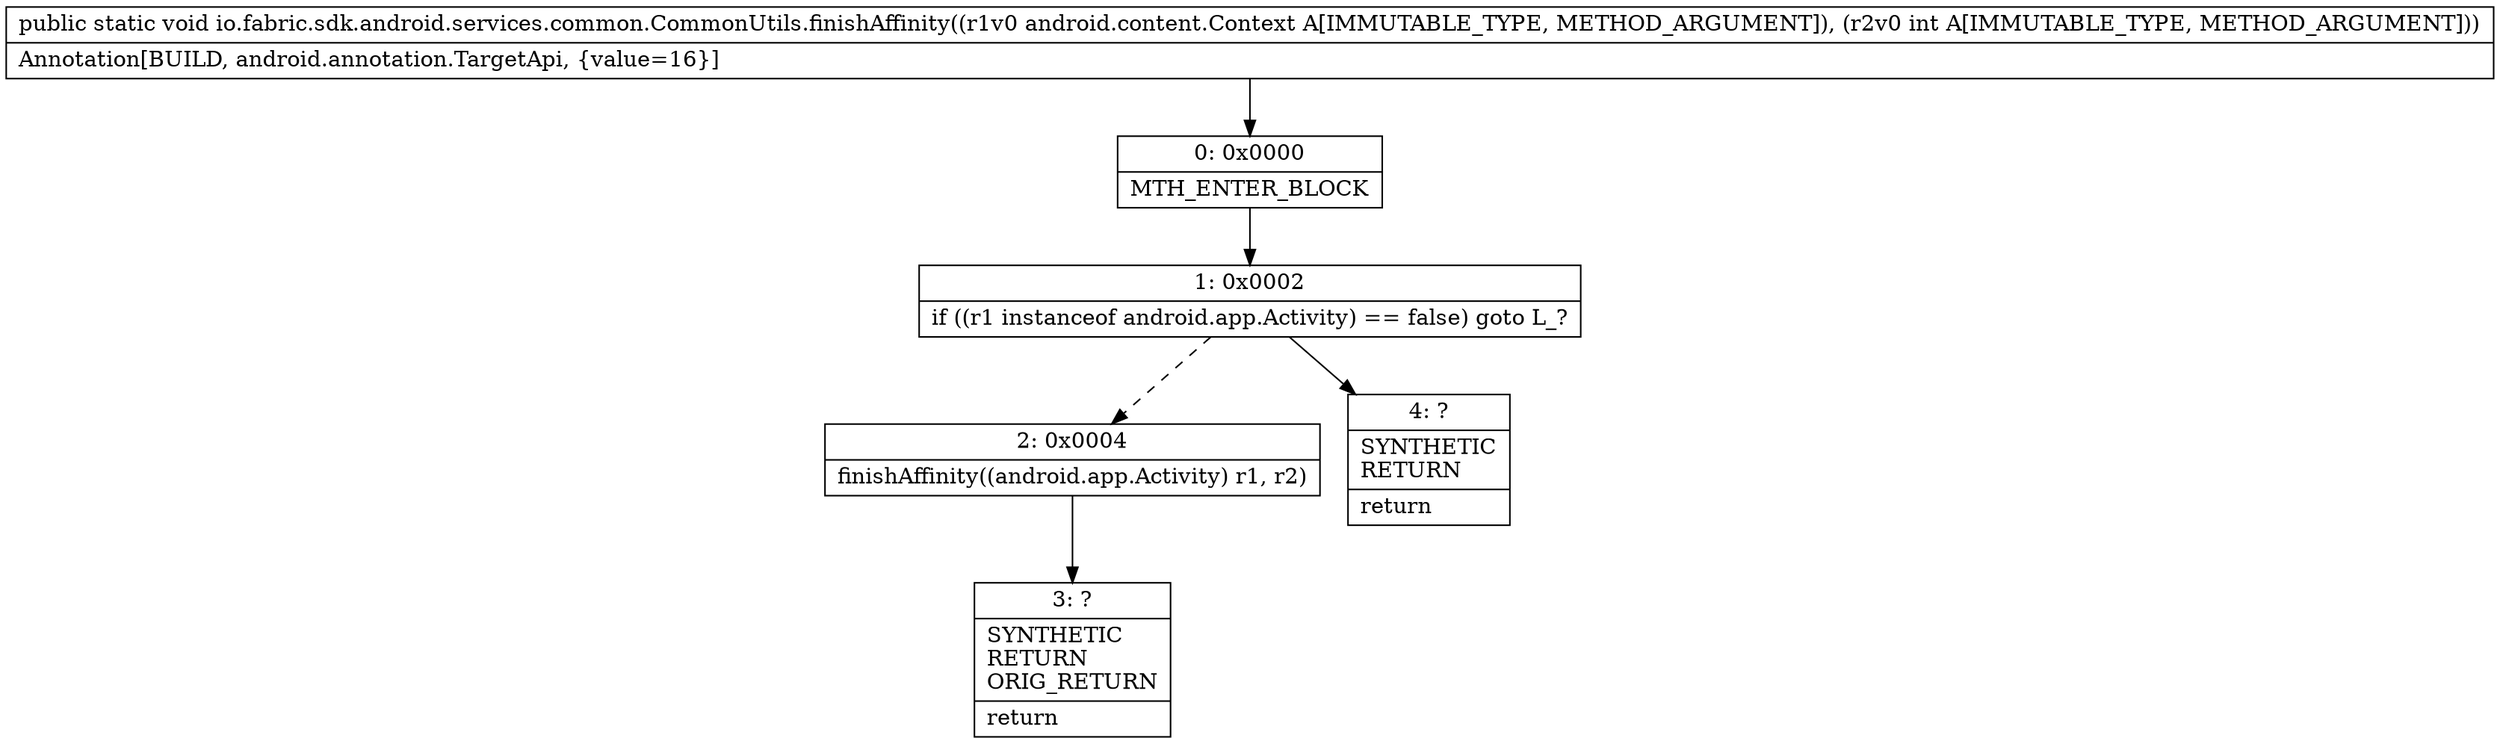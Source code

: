 digraph "CFG forio.fabric.sdk.android.services.common.CommonUtils.finishAffinity(Landroid\/content\/Context;I)V" {
Node_0 [shape=record,label="{0\:\ 0x0000|MTH_ENTER_BLOCK\l}"];
Node_1 [shape=record,label="{1\:\ 0x0002|if ((r1 instanceof android.app.Activity) == false) goto L_?\l}"];
Node_2 [shape=record,label="{2\:\ 0x0004|finishAffinity((android.app.Activity) r1, r2)\l}"];
Node_3 [shape=record,label="{3\:\ ?|SYNTHETIC\lRETURN\lORIG_RETURN\l|return\l}"];
Node_4 [shape=record,label="{4\:\ ?|SYNTHETIC\lRETURN\l|return\l}"];
MethodNode[shape=record,label="{public static void io.fabric.sdk.android.services.common.CommonUtils.finishAffinity((r1v0 android.content.Context A[IMMUTABLE_TYPE, METHOD_ARGUMENT]), (r2v0 int A[IMMUTABLE_TYPE, METHOD_ARGUMENT]))  | Annotation[BUILD, android.annotation.TargetApi, \{value=16\}]\l}"];
MethodNode -> Node_0;
Node_0 -> Node_1;
Node_1 -> Node_2[style=dashed];
Node_1 -> Node_4;
Node_2 -> Node_3;
}

